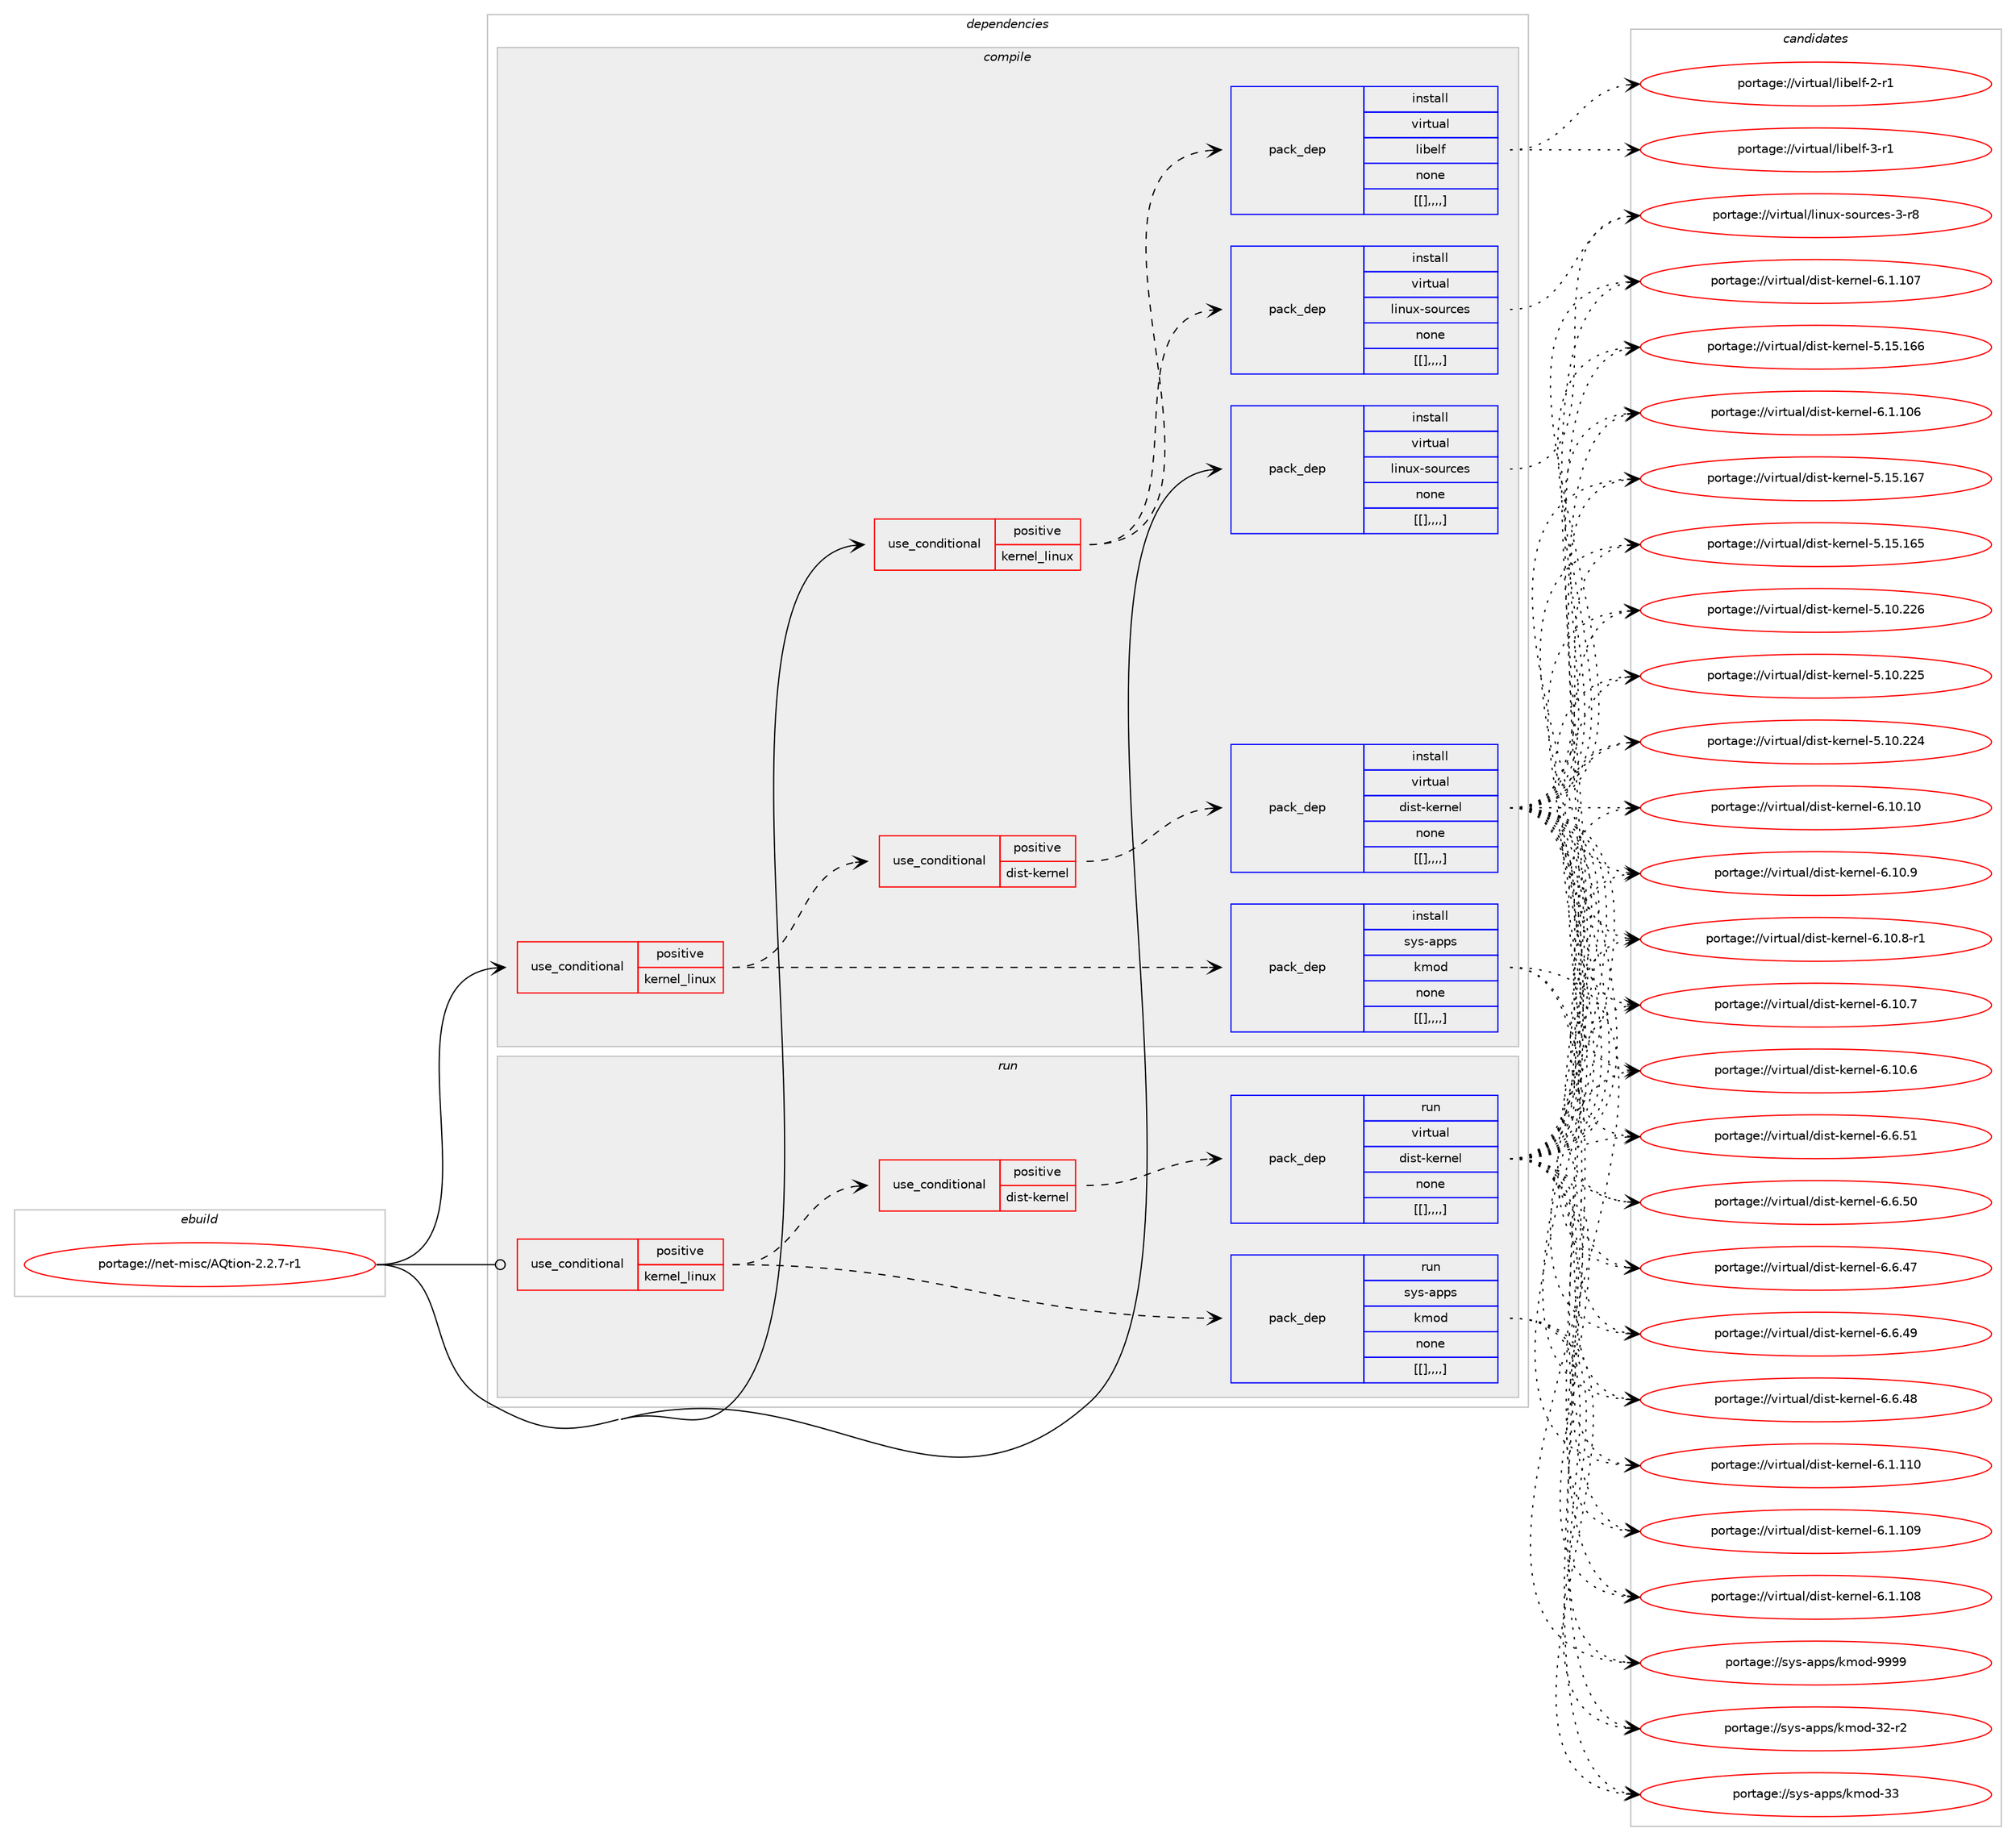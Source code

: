 digraph prolog {

# *************
# Graph options
# *************

newrank=true;
concentrate=true;
compound=true;
graph [rankdir=LR,fontname=Helvetica,fontsize=10,ranksep=1.5];#, ranksep=2.5, nodesep=0.2];
edge  [arrowhead=vee];
node  [fontname=Helvetica,fontsize=10];

# **********
# The ebuild
# **********

subgraph cluster_leftcol {
color=gray;
label=<<i>ebuild</i>>;
id [label="portage://net-misc/AQtion-2.2.7-r1", color=red, width=4, href="../net-misc/AQtion-2.2.7-r1.svg"];
}

# ****************
# The dependencies
# ****************

subgraph cluster_midcol {
color=gray;
label=<<i>dependencies</i>>;
subgraph cluster_compile {
fillcolor="#eeeeee";
style=filled;
label=<<i>compile</i>>;
subgraph cond100191 {
dependency383719 [label=<<TABLE BORDER="0" CELLBORDER="1" CELLSPACING="0" CELLPADDING="4"><TR><TD ROWSPAN="3" CELLPADDING="10">use_conditional</TD></TR><TR><TD>positive</TD></TR><TR><TD>kernel_linux</TD></TR></TABLE>>, shape=none, color=red];
subgraph pack280706 {
dependency383720 [label=<<TABLE BORDER="0" CELLBORDER="1" CELLSPACING="0" CELLPADDING="4" WIDTH="220"><TR><TD ROWSPAN="6" CELLPADDING="30">pack_dep</TD></TR><TR><TD WIDTH="110">install</TD></TR><TR><TD>sys-apps</TD></TR><TR><TD>kmod</TD></TR><TR><TD>none</TD></TR><TR><TD>[[],,,,]</TD></TR></TABLE>>, shape=none, color=blue];
}
dependency383719:e -> dependency383720:w [weight=20,style="dashed",arrowhead="vee"];
subgraph cond100192 {
dependency383721 [label=<<TABLE BORDER="0" CELLBORDER="1" CELLSPACING="0" CELLPADDING="4"><TR><TD ROWSPAN="3" CELLPADDING="10">use_conditional</TD></TR><TR><TD>positive</TD></TR><TR><TD>dist-kernel</TD></TR></TABLE>>, shape=none, color=red];
subgraph pack280707 {
dependency383722 [label=<<TABLE BORDER="0" CELLBORDER="1" CELLSPACING="0" CELLPADDING="4" WIDTH="220"><TR><TD ROWSPAN="6" CELLPADDING="30">pack_dep</TD></TR><TR><TD WIDTH="110">install</TD></TR><TR><TD>virtual</TD></TR><TR><TD>dist-kernel</TD></TR><TR><TD>none</TD></TR><TR><TD>[[],,,,]</TD></TR></TABLE>>, shape=none, color=blue];
}
dependency383721:e -> dependency383722:w [weight=20,style="dashed",arrowhead="vee"];
}
dependency383719:e -> dependency383721:w [weight=20,style="dashed",arrowhead="vee"];
}
id:e -> dependency383719:w [weight=20,style="solid",arrowhead="vee"];
subgraph cond100193 {
dependency383723 [label=<<TABLE BORDER="0" CELLBORDER="1" CELLSPACING="0" CELLPADDING="4"><TR><TD ROWSPAN="3" CELLPADDING="10">use_conditional</TD></TR><TR><TD>positive</TD></TR><TR><TD>kernel_linux</TD></TR></TABLE>>, shape=none, color=red];
subgraph pack280708 {
dependency383724 [label=<<TABLE BORDER="0" CELLBORDER="1" CELLSPACING="0" CELLPADDING="4" WIDTH="220"><TR><TD ROWSPAN="6" CELLPADDING="30">pack_dep</TD></TR><TR><TD WIDTH="110">install</TD></TR><TR><TD>virtual</TD></TR><TR><TD>linux-sources</TD></TR><TR><TD>none</TD></TR><TR><TD>[[],,,,]</TD></TR></TABLE>>, shape=none, color=blue];
}
dependency383723:e -> dependency383724:w [weight=20,style="dashed",arrowhead="vee"];
subgraph pack280709 {
dependency383725 [label=<<TABLE BORDER="0" CELLBORDER="1" CELLSPACING="0" CELLPADDING="4" WIDTH="220"><TR><TD ROWSPAN="6" CELLPADDING="30">pack_dep</TD></TR><TR><TD WIDTH="110">install</TD></TR><TR><TD>virtual</TD></TR><TR><TD>libelf</TD></TR><TR><TD>none</TD></TR><TR><TD>[[],,,,]</TD></TR></TABLE>>, shape=none, color=blue];
}
dependency383723:e -> dependency383725:w [weight=20,style="dashed",arrowhead="vee"];
}
id:e -> dependency383723:w [weight=20,style="solid",arrowhead="vee"];
subgraph pack280710 {
dependency383726 [label=<<TABLE BORDER="0" CELLBORDER="1" CELLSPACING="0" CELLPADDING="4" WIDTH="220"><TR><TD ROWSPAN="6" CELLPADDING="30">pack_dep</TD></TR><TR><TD WIDTH="110">install</TD></TR><TR><TD>virtual</TD></TR><TR><TD>linux-sources</TD></TR><TR><TD>none</TD></TR><TR><TD>[[],,,,]</TD></TR></TABLE>>, shape=none, color=blue];
}
id:e -> dependency383726:w [weight=20,style="solid",arrowhead="vee"];
}
subgraph cluster_compileandrun {
fillcolor="#eeeeee";
style=filled;
label=<<i>compile and run</i>>;
}
subgraph cluster_run {
fillcolor="#eeeeee";
style=filled;
label=<<i>run</i>>;
subgraph cond100194 {
dependency383727 [label=<<TABLE BORDER="0" CELLBORDER="1" CELLSPACING="0" CELLPADDING="4"><TR><TD ROWSPAN="3" CELLPADDING="10">use_conditional</TD></TR><TR><TD>positive</TD></TR><TR><TD>kernel_linux</TD></TR></TABLE>>, shape=none, color=red];
subgraph pack280711 {
dependency383728 [label=<<TABLE BORDER="0" CELLBORDER="1" CELLSPACING="0" CELLPADDING="4" WIDTH="220"><TR><TD ROWSPAN="6" CELLPADDING="30">pack_dep</TD></TR><TR><TD WIDTH="110">run</TD></TR><TR><TD>sys-apps</TD></TR><TR><TD>kmod</TD></TR><TR><TD>none</TD></TR><TR><TD>[[],,,,]</TD></TR></TABLE>>, shape=none, color=blue];
}
dependency383727:e -> dependency383728:w [weight=20,style="dashed",arrowhead="vee"];
subgraph cond100195 {
dependency383729 [label=<<TABLE BORDER="0" CELLBORDER="1" CELLSPACING="0" CELLPADDING="4"><TR><TD ROWSPAN="3" CELLPADDING="10">use_conditional</TD></TR><TR><TD>positive</TD></TR><TR><TD>dist-kernel</TD></TR></TABLE>>, shape=none, color=red];
subgraph pack280712 {
dependency383730 [label=<<TABLE BORDER="0" CELLBORDER="1" CELLSPACING="0" CELLPADDING="4" WIDTH="220"><TR><TD ROWSPAN="6" CELLPADDING="30">pack_dep</TD></TR><TR><TD WIDTH="110">run</TD></TR><TR><TD>virtual</TD></TR><TR><TD>dist-kernel</TD></TR><TR><TD>none</TD></TR><TR><TD>[[],,,,]</TD></TR></TABLE>>, shape=none, color=blue];
}
dependency383729:e -> dependency383730:w [weight=20,style="dashed",arrowhead="vee"];
}
dependency383727:e -> dependency383729:w [weight=20,style="dashed",arrowhead="vee"];
}
id:e -> dependency383727:w [weight=20,style="solid",arrowhead="odot"];
}
}

# **************
# The candidates
# **************

subgraph cluster_choices {
rank=same;
color=gray;
label=<<i>candidates</i>>;

subgraph choice280706 {
color=black;
nodesep=1;
choice1151211154597112112115471071091111004557575757 [label="portage://sys-apps/kmod-9999", color=red, width=4,href="../sys-apps/kmod-9999.svg"];
choice115121115459711211211547107109111100455151 [label="portage://sys-apps/kmod-33", color=red, width=4,href="../sys-apps/kmod-33.svg"];
choice1151211154597112112115471071091111004551504511450 [label="portage://sys-apps/kmod-32-r2", color=red, width=4,href="../sys-apps/kmod-32-r2.svg"];
dependency383720:e -> choice1151211154597112112115471071091111004557575757:w [style=dotted,weight="100"];
dependency383720:e -> choice115121115459711211211547107109111100455151:w [style=dotted,weight="100"];
dependency383720:e -> choice1151211154597112112115471071091111004551504511450:w [style=dotted,weight="100"];
}
subgraph choice280707 {
color=black;
nodesep=1;
choice1181051141161179710847100105115116451071011141101011084554464948464948 [label="portage://virtual/dist-kernel-6.10.10", color=red, width=4,href="../virtual/dist-kernel-6.10.10.svg"];
choice11810511411611797108471001051151164510710111411010110845544649484657 [label="portage://virtual/dist-kernel-6.10.9", color=red, width=4,href="../virtual/dist-kernel-6.10.9.svg"];
choice118105114116117971084710010511511645107101114110101108455446494846564511449 [label="portage://virtual/dist-kernel-6.10.8-r1", color=red, width=4,href="../virtual/dist-kernel-6.10.8-r1.svg"];
choice11810511411611797108471001051151164510710111411010110845544649484655 [label="portage://virtual/dist-kernel-6.10.7", color=red, width=4,href="../virtual/dist-kernel-6.10.7.svg"];
choice11810511411611797108471001051151164510710111411010110845544649484654 [label="portage://virtual/dist-kernel-6.10.6", color=red, width=4,href="../virtual/dist-kernel-6.10.6.svg"];
choice11810511411611797108471001051151164510710111411010110845544654465349 [label="portage://virtual/dist-kernel-6.6.51", color=red, width=4,href="../virtual/dist-kernel-6.6.51.svg"];
choice11810511411611797108471001051151164510710111411010110845544654465348 [label="portage://virtual/dist-kernel-6.6.50", color=red, width=4,href="../virtual/dist-kernel-6.6.50.svg"];
choice11810511411611797108471001051151164510710111411010110845544654465257 [label="portage://virtual/dist-kernel-6.6.49", color=red, width=4,href="../virtual/dist-kernel-6.6.49.svg"];
choice11810511411611797108471001051151164510710111411010110845544654465256 [label="portage://virtual/dist-kernel-6.6.48", color=red, width=4,href="../virtual/dist-kernel-6.6.48.svg"];
choice11810511411611797108471001051151164510710111411010110845544654465255 [label="portage://virtual/dist-kernel-6.6.47", color=red, width=4,href="../virtual/dist-kernel-6.6.47.svg"];
choice1181051141161179710847100105115116451071011141101011084554464946494948 [label="portage://virtual/dist-kernel-6.1.110", color=red, width=4,href="../virtual/dist-kernel-6.1.110.svg"];
choice1181051141161179710847100105115116451071011141101011084554464946494857 [label="portage://virtual/dist-kernel-6.1.109", color=red, width=4,href="../virtual/dist-kernel-6.1.109.svg"];
choice1181051141161179710847100105115116451071011141101011084554464946494856 [label="portage://virtual/dist-kernel-6.1.108", color=red, width=4,href="../virtual/dist-kernel-6.1.108.svg"];
choice1181051141161179710847100105115116451071011141101011084554464946494855 [label="portage://virtual/dist-kernel-6.1.107", color=red, width=4,href="../virtual/dist-kernel-6.1.107.svg"];
choice1181051141161179710847100105115116451071011141101011084554464946494854 [label="portage://virtual/dist-kernel-6.1.106", color=red, width=4,href="../virtual/dist-kernel-6.1.106.svg"];
choice118105114116117971084710010511511645107101114110101108455346495346495455 [label="portage://virtual/dist-kernel-5.15.167", color=red, width=4,href="../virtual/dist-kernel-5.15.167.svg"];
choice118105114116117971084710010511511645107101114110101108455346495346495454 [label="portage://virtual/dist-kernel-5.15.166", color=red, width=4,href="../virtual/dist-kernel-5.15.166.svg"];
choice118105114116117971084710010511511645107101114110101108455346495346495453 [label="portage://virtual/dist-kernel-5.15.165", color=red, width=4,href="../virtual/dist-kernel-5.15.165.svg"];
choice118105114116117971084710010511511645107101114110101108455346494846505054 [label="portage://virtual/dist-kernel-5.10.226", color=red, width=4,href="../virtual/dist-kernel-5.10.226.svg"];
choice118105114116117971084710010511511645107101114110101108455346494846505053 [label="portage://virtual/dist-kernel-5.10.225", color=red, width=4,href="../virtual/dist-kernel-5.10.225.svg"];
choice118105114116117971084710010511511645107101114110101108455346494846505052 [label="portage://virtual/dist-kernel-5.10.224", color=red, width=4,href="../virtual/dist-kernel-5.10.224.svg"];
dependency383722:e -> choice1181051141161179710847100105115116451071011141101011084554464948464948:w [style=dotted,weight="100"];
dependency383722:e -> choice11810511411611797108471001051151164510710111411010110845544649484657:w [style=dotted,weight="100"];
dependency383722:e -> choice118105114116117971084710010511511645107101114110101108455446494846564511449:w [style=dotted,weight="100"];
dependency383722:e -> choice11810511411611797108471001051151164510710111411010110845544649484655:w [style=dotted,weight="100"];
dependency383722:e -> choice11810511411611797108471001051151164510710111411010110845544649484654:w [style=dotted,weight="100"];
dependency383722:e -> choice11810511411611797108471001051151164510710111411010110845544654465349:w [style=dotted,weight="100"];
dependency383722:e -> choice11810511411611797108471001051151164510710111411010110845544654465348:w [style=dotted,weight="100"];
dependency383722:e -> choice11810511411611797108471001051151164510710111411010110845544654465257:w [style=dotted,weight="100"];
dependency383722:e -> choice11810511411611797108471001051151164510710111411010110845544654465256:w [style=dotted,weight="100"];
dependency383722:e -> choice11810511411611797108471001051151164510710111411010110845544654465255:w [style=dotted,weight="100"];
dependency383722:e -> choice1181051141161179710847100105115116451071011141101011084554464946494948:w [style=dotted,weight="100"];
dependency383722:e -> choice1181051141161179710847100105115116451071011141101011084554464946494857:w [style=dotted,weight="100"];
dependency383722:e -> choice1181051141161179710847100105115116451071011141101011084554464946494856:w [style=dotted,weight="100"];
dependency383722:e -> choice1181051141161179710847100105115116451071011141101011084554464946494855:w [style=dotted,weight="100"];
dependency383722:e -> choice1181051141161179710847100105115116451071011141101011084554464946494854:w [style=dotted,weight="100"];
dependency383722:e -> choice118105114116117971084710010511511645107101114110101108455346495346495455:w [style=dotted,weight="100"];
dependency383722:e -> choice118105114116117971084710010511511645107101114110101108455346495346495454:w [style=dotted,weight="100"];
dependency383722:e -> choice118105114116117971084710010511511645107101114110101108455346495346495453:w [style=dotted,weight="100"];
dependency383722:e -> choice118105114116117971084710010511511645107101114110101108455346494846505054:w [style=dotted,weight="100"];
dependency383722:e -> choice118105114116117971084710010511511645107101114110101108455346494846505053:w [style=dotted,weight="100"];
dependency383722:e -> choice118105114116117971084710010511511645107101114110101108455346494846505052:w [style=dotted,weight="100"];
}
subgraph choice280708 {
color=black;
nodesep=1;
choice1181051141161179710847108105110117120451151111171149910111545514511456 [label="portage://virtual/linux-sources-3-r8", color=red, width=4,href="../virtual/linux-sources-3-r8.svg"];
dependency383724:e -> choice1181051141161179710847108105110117120451151111171149910111545514511456:w [style=dotted,weight="100"];
}
subgraph choice280709 {
color=black;
nodesep=1;
choice11810511411611797108471081059810110810245514511449 [label="portage://virtual/libelf-3-r1", color=red, width=4,href="../virtual/libelf-3-r1.svg"];
choice11810511411611797108471081059810110810245504511449 [label="portage://virtual/libelf-2-r1", color=red, width=4,href="../virtual/libelf-2-r1.svg"];
dependency383725:e -> choice11810511411611797108471081059810110810245514511449:w [style=dotted,weight="100"];
dependency383725:e -> choice11810511411611797108471081059810110810245504511449:w [style=dotted,weight="100"];
}
subgraph choice280710 {
color=black;
nodesep=1;
choice1181051141161179710847108105110117120451151111171149910111545514511456 [label="portage://virtual/linux-sources-3-r8", color=red, width=4,href="../virtual/linux-sources-3-r8.svg"];
dependency383726:e -> choice1181051141161179710847108105110117120451151111171149910111545514511456:w [style=dotted,weight="100"];
}
subgraph choice280711 {
color=black;
nodesep=1;
choice1151211154597112112115471071091111004557575757 [label="portage://sys-apps/kmod-9999", color=red, width=4,href="../sys-apps/kmod-9999.svg"];
choice115121115459711211211547107109111100455151 [label="portage://sys-apps/kmod-33", color=red, width=4,href="../sys-apps/kmod-33.svg"];
choice1151211154597112112115471071091111004551504511450 [label="portage://sys-apps/kmod-32-r2", color=red, width=4,href="../sys-apps/kmod-32-r2.svg"];
dependency383728:e -> choice1151211154597112112115471071091111004557575757:w [style=dotted,weight="100"];
dependency383728:e -> choice115121115459711211211547107109111100455151:w [style=dotted,weight="100"];
dependency383728:e -> choice1151211154597112112115471071091111004551504511450:w [style=dotted,weight="100"];
}
subgraph choice280712 {
color=black;
nodesep=1;
choice1181051141161179710847100105115116451071011141101011084554464948464948 [label="portage://virtual/dist-kernel-6.10.10", color=red, width=4,href="../virtual/dist-kernel-6.10.10.svg"];
choice11810511411611797108471001051151164510710111411010110845544649484657 [label="portage://virtual/dist-kernel-6.10.9", color=red, width=4,href="../virtual/dist-kernel-6.10.9.svg"];
choice118105114116117971084710010511511645107101114110101108455446494846564511449 [label="portage://virtual/dist-kernel-6.10.8-r1", color=red, width=4,href="../virtual/dist-kernel-6.10.8-r1.svg"];
choice11810511411611797108471001051151164510710111411010110845544649484655 [label="portage://virtual/dist-kernel-6.10.7", color=red, width=4,href="../virtual/dist-kernel-6.10.7.svg"];
choice11810511411611797108471001051151164510710111411010110845544649484654 [label="portage://virtual/dist-kernel-6.10.6", color=red, width=4,href="../virtual/dist-kernel-6.10.6.svg"];
choice11810511411611797108471001051151164510710111411010110845544654465349 [label="portage://virtual/dist-kernel-6.6.51", color=red, width=4,href="../virtual/dist-kernel-6.6.51.svg"];
choice11810511411611797108471001051151164510710111411010110845544654465348 [label="portage://virtual/dist-kernel-6.6.50", color=red, width=4,href="../virtual/dist-kernel-6.6.50.svg"];
choice11810511411611797108471001051151164510710111411010110845544654465257 [label="portage://virtual/dist-kernel-6.6.49", color=red, width=4,href="../virtual/dist-kernel-6.6.49.svg"];
choice11810511411611797108471001051151164510710111411010110845544654465256 [label="portage://virtual/dist-kernel-6.6.48", color=red, width=4,href="../virtual/dist-kernel-6.6.48.svg"];
choice11810511411611797108471001051151164510710111411010110845544654465255 [label="portage://virtual/dist-kernel-6.6.47", color=red, width=4,href="../virtual/dist-kernel-6.6.47.svg"];
choice1181051141161179710847100105115116451071011141101011084554464946494948 [label="portage://virtual/dist-kernel-6.1.110", color=red, width=4,href="../virtual/dist-kernel-6.1.110.svg"];
choice1181051141161179710847100105115116451071011141101011084554464946494857 [label="portage://virtual/dist-kernel-6.1.109", color=red, width=4,href="../virtual/dist-kernel-6.1.109.svg"];
choice1181051141161179710847100105115116451071011141101011084554464946494856 [label="portage://virtual/dist-kernel-6.1.108", color=red, width=4,href="../virtual/dist-kernel-6.1.108.svg"];
choice1181051141161179710847100105115116451071011141101011084554464946494855 [label="portage://virtual/dist-kernel-6.1.107", color=red, width=4,href="../virtual/dist-kernel-6.1.107.svg"];
choice1181051141161179710847100105115116451071011141101011084554464946494854 [label="portage://virtual/dist-kernel-6.1.106", color=red, width=4,href="../virtual/dist-kernel-6.1.106.svg"];
choice118105114116117971084710010511511645107101114110101108455346495346495455 [label="portage://virtual/dist-kernel-5.15.167", color=red, width=4,href="../virtual/dist-kernel-5.15.167.svg"];
choice118105114116117971084710010511511645107101114110101108455346495346495454 [label="portage://virtual/dist-kernel-5.15.166", color=red, width=4,href="../virtual/dist-kernel-5.15.166.svg"];
choice118105114116117971084710010511511645107101114110101108455346495346495453 [label="portage://virtual/dist-kernel-5.15.165", color=red, width=4,href="../virtual/dist-kernel-5.15.165.svg"];
choice118105114116117971084710010511511645107101114110101108455346494846505054 [label="portage://virtual/dist-kernel-5.10.226", color=red, width=4,href="../virtual/dist-kernel-5.10.226.svg"];
choice118105114116117971084710010511511645107101114110101108455346494846505053 [label="portage://virtual/dist-kernel-5.10.225", color=red, width=4,href="../virtual/dist-kernel-5.10.225.svg"];
choice118105114116117971084710010511511645107101114110101108455346494846505052 [label="portage://virtual/dist-kernel-5.10.224", color=red, width=4,href="../virtual/dist-kernel-5.10.224.svg"];
dependency383730:e -> choice1181051141161179710847100105115116451071011141101011084554464948464948:w [style=dotted,weight="100"];
dependency383730:e -> choice11810511411611797108471001051151164510710111411010110845544649484657:w [style=dotted,weight="100"];
dependency383730:e -> choice118105114116117971084710010511511645107101114110101108455446494846564511449:w [style=dotted,weight="100"];
dependency383730:e -> choice11810511411611797108471001051151164510710111411010110845544649484655:w [style=dotted,weight="100"];
dependency383730:e -> choice11810511411611797108471001051151164510710111411010110845544649484654:w [style=dotted,weight="100"];
dependency383730:e -> choice11810511411611797108471001051151164510710111411010110845544654465349:w [style=dotted,weight="100"];
dependency383730:e -> choice11810511411611797108471001051151164510710111411010110845544654465348:w [style=dotted,weight="100"];
dependency383730:e -> choice11810511411611797108471001051151164510710111411010110845544654465257:w [style=dotted,weight="100"];
dependency383730:e -> choice11810511411611797108471001051151164510710111411010110845544654465256:w [style=dotted,weight="100"];
dependency383730:e -> choice11810511411611797108471001051151164510710111411010110845544654465255:w [style=dotted,weight="100"];
dependency383730:e -> choice1181051141161179710847100105115116451071011141101011084554464946494948:w [style=dotted,weight="100"];
dependency383730:e -> choice1181051141161179710847100105115116451071011141101011084554464946494857:w [style=dotted,weight="100"];
dependency383730:e -> choice1181051141161179710847100105115116451071011141101011084554464946494856:w [style=dotted,weight="100"];
dependency383730:e -> choice1181051141161179710847100105115116451071011141101011084554464946494855:w [style=dotted,weight="100"];
dependency383730:e -> choice1181051141161179710847100105115116451071011141101011084554464946494854:w [style=dotted,weight="100"];
dependency383730:e -> choice118105114116117971084710010511511645107101114110101108455346495346495455:w [style=dotted,weight="100"];
dependency383730:e -> choice118105114116117971084710010511511645107101114110101108455346495346495454:w [style=dotted,weight="100"];
dependency383730:e -> choice118105114116117971084710010511511645107101114110101108455346495346495453:w [style=dotted,weight="100"];
dependency383730:e -> choice118105114116117971084710010511511645107101114110101108455346494846505054:w [style=dotted,weight="100"];
dependency383730:e -> choice118105114116117971084710010511511645107101114110101108455346494846505053:w [style=dotted,weight="100"];
dependency383730:e -> choice118105114116117971084710010511511645107101114110101108455346494846505052:w [style=dotted,weight="100"];
}
}

}
